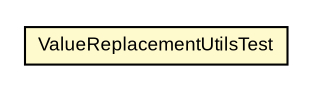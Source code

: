 #!/usr/local/bin/dot
#
# Class diagram 
# Generated by UMLGraph version R5_6-24-gf6e263 (http://www.umlgraph.org/)
#

digraph G {
	edge [fontname="arial",fontsize=10,labelfontname="arial",labelfontsize=10];
	node [fontname="arial",fontsize=10,shape=plaintext];
	nodesep=0.25;
	ranksep=0.5;
	// net.brabenetz.lib.security.properties.utils.ValueReplacementUtilsTest
	c145 [label=<<table title="net.brabenetz.lib.security.properties.utils.ValueReplacementUtilsTest" border="0" cellborder="1" cellspacing="0" cellpadding="2" port="p" bgcolor="lemonChiffon" href="./ValueReplacementUtilsTest.html">
		<tr><td><table border="0" cellspacing="0" cellpadding="1">
<tr><td align="center" balign="center"> ValueReplacementUtilsTest </td></tr>
		</table></td></tr>
		</table>>, URL="./ValueReplacementUtilsTest.html", fontname="arial", fontcolor="black", fontsize=9.0];
}

